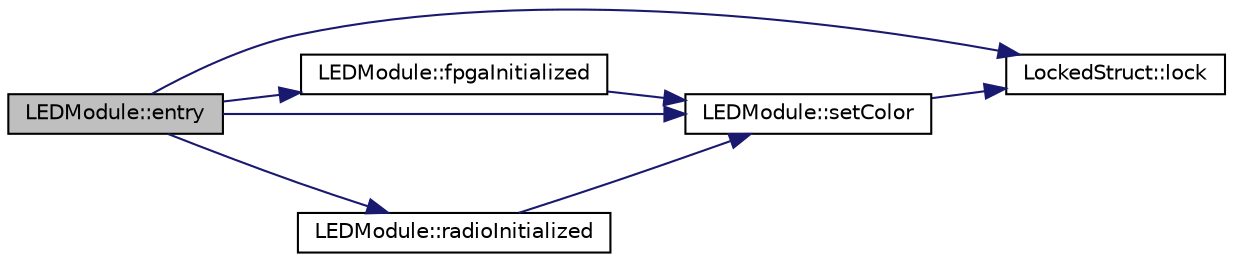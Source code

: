 digraph "LEDModule::entry"
{
  edge [fontname="Helvetica",fontsize="10",labelfontname="Helvetica",labelfontsize="10"];
  node [fontname="Helvetica",fontsize="10",shape=record];
  rankdir="LR";
  Node2 [label="LEDModule::entry",height=0.2,width=0.4,color="black", fillcolor="grey75", style="filled", fontcolor="black"];
  Node2 -> Node3 [color="midnightblue",fontsize="10",style="solid",fontname="Helvetica"];
  Node3 [label="LockedStruct::lock",height=0.2,width=0.4,color="black", fillcolor="white", style="filled",URL="$struct_locked_struct.html#aa207b98a1cd6c569a96e7d1d5565478f",tooltip="Lock this struct. "];
  Node2 -> Node4 [color="midnightblue",fontsize="10",style="solid",fontname="Helvetica"];
  Node4 [label="LEDModule::fpgaInitialized",height=0.2,width=0.4,color="black", fillcolor="white", style="filled",URL="$class_l_e_d_module.html#ac5cf1e0e2c9e02c30b9cd9dd156b6bd3",tooltip="Toggles LEDs to signal fpga initialization. "];
  Node4 -> Node5 [color="midnightblue",fontsize="10",style="solid",fontname="Helvetica"];
  Node5 [label="LEDModule::setColor",height=0.2,width=0.4,color="black", fillcolor="white", style="filled",URL="$class_l_e_d_module.html#ab12cbc129d32a221d4ae69b9a72ba7fd",tooltip="Sets the color of the two dot stars. "];
  Node5 -> Node3 [color="midnightblue",fontsize="10",style="solid",fontname="Helvetica"];
  Node2 -> Node5 [color="midnightblue",fontsize="10",style="solid",fontname="Helvetica"];
  Node2 -> Node6 [color="midnightblue",fontsize="10",style="solid",fontname="Helvetica"];
  Node6 [label="LEDModule::radioInitialized",height=0.2,width=0.4,color="black", fillcolor="white", style="filled",URL="$class_l_e_d_module.html#a00403b436a96603d807aec0ca88899e1",tooltip="Toggles LEDs to signal radio initialization. "];
  Node6 -> Node5 [color="midnightblue",fontsize="10",style="solid",fontname="Helvetica"];
}
